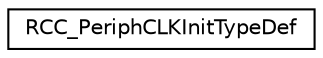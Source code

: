 digraph "Graphical Class Hierarchy"
{
 // LATEX_PDF_SIZE
  edge [fontname="Helvetica",fontsize="10",labelfontname="Helvetica",labelfontsize="10"];
  node [fontname="Helvetica",fontsize="10",shape=record];
  rankdir="LR";
  Node0 [label="RCC_PeriphCLKInitTypeDef",height=0.2,width=0.4,color="black", fillcolor="white", style="filled",URL="$structRCC__PeriphCLKInitTypeDef.html",tooltip="RCC extended clocks structure definition."];
}
